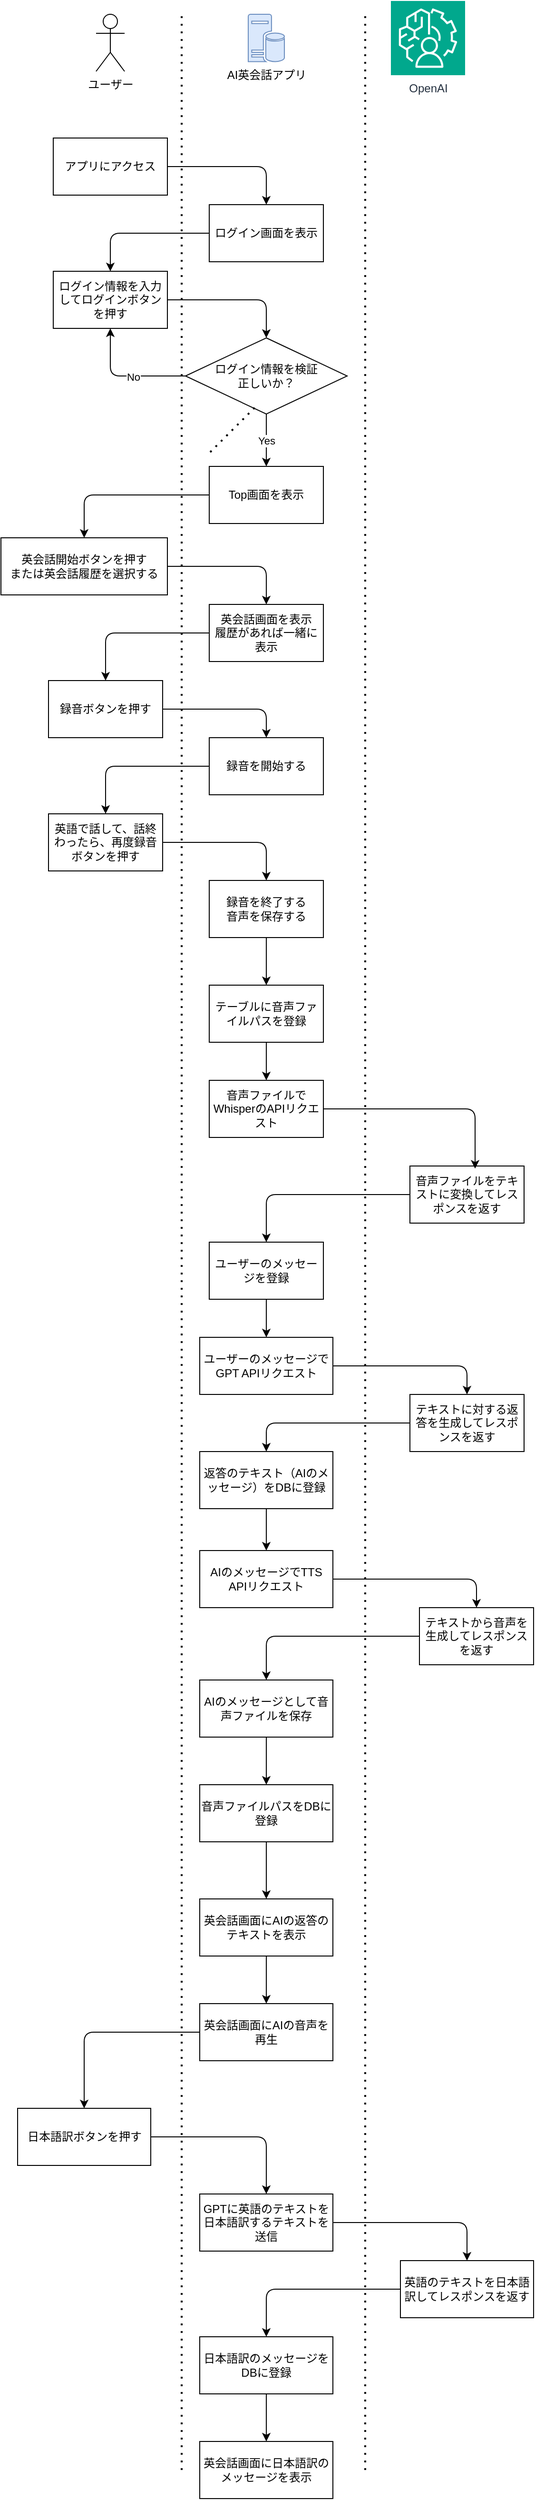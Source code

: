 <mxfile>
    <diagram id="cF9K66IAjeCxsP-ow8CW" name="ページ1">
        <mxGraphModel dx="410" dy="414" grid="1" gridSize="10" guides="1" tooltips="1" connect="1" arrows="1" fold="1" page="1" pageScale="1" pageWidth="827" pageHeight="1169" math="0" shadow="0">
            <root>
                <mxCell id="0"/>
                <mxCell id="1" parent="0"/>
                <mxCell id="2" value="ユーザー" style="shape=umlActor;verticalLabelPosition=bottom;verticalAlign=top;html=1;outlineConnect=0;" parent="1" vertex="1">
                    <mxGeometry x="130" y="110" width="30" height="60" as="geometry"/>
                </mxCell>
                <mxCell id="3" value="AI英会話アプリ" style="sketch=0;pointerEvents=1;shadow=0;dashed=0;html=1;strokeColor=#6c8ebf;labelPosition=center;verticalLabelPosition=bottom;verticalAlign=top;align=center;fillColor=#dae8fc;shape=mxgraph.mscae.enterprise.database_server" parent="1" vertex="1">
                    <mxGeometry x="290" y="110" width="38" height="50" as="geometry"/>
                </mxCell>
                <mxCell id="4" value="OpenAI" style="sketch=0;points=[[0,0,0],[0.25,0,0],[0.5,0,0],[0.75,0,0],[1,0,0],[0,1,0],[0.25,1,0],[0.5,1,0],[0.75,1,0],[1,1,0],[0,0.25,0],[0,0.5,0],[0,0.75,0],[1,0.25,0],[1,0.5,0],[1,0.75,0]];outlineConnect=0;fontColor=#232F3E;fillColor=#01A88D;strokeColor=#ffffff;dashed=0;verticalLabelPosition=bottom;verticalAlign=top;align=center;html=1;fontSize=12;fontStyle=0;aspect=fixed;shape=mxgraph.aws4.resourceIcon;resIcon=mxgraph.aws4.augmented_ai;" parent="1" vertex="1">
                    <mxGeometry x="440" y="96" width="78" height="78" as="geometry"/>
                </mxCell>
                <mxCell id="10" style="edgeStyle=orthogonalEdgeStyle;html=1;entryX=0.5;entryY=0;entryDx=0;entryDy=0;" parent="1" source="8" target="9" edge="1">
                    <mxGeometry relative="1" as="geometry"/>
                </mxCell>
                <mxCell id="8" value="アプリにアクセス" style="rounded=0;whiteSpace=wrap;html=1;" parent="1" vertex="1">
                    <mxGeometry x="85" y="240" width="120" height="60" as="geometry"/>
                </mxCell>
                <mxCell id="12" style="edgeStyle=orthogonalEdgeStyle;html=1;entryX=0.5;entryY=0;entryDx=0;entryDy=0;" parent="1" source="9" target="11" edge="1">
                    <mxGeometry relative="1" as="geometry"/>
                </mxCell>
                <mxCell id="9" value="ログイン画面を表示" style="rounded=0;whiteSpace=wrap;html=1;" parent="1" vertex="1">
                    <mxGeometry x="249" y="310" width="120" height="60" as="geometry"/>
                </mxCell>
                <mxCell id="14" style="edgeStyle=orthogonalEdgeStyle;html=1;entryX=0.5;entryY=0;entryDx=0;entryDy=0;" parent="1" source="11" target="13" edge="1">
                    <mxGeometry relative="1" as="geometry"/>
                </mxCell>
                <mxCell id="11" value="ログイン情報を入力してログインボタンを押す" style="rounded=0;whiteSpace=wrap;html=1;" parent="1" vertex="1">
                    <mxGeometry x="85" y="380" width="120" height="60" as="geometry"/>
                </mxCell>
                <mxCell id="16" value="Yes" style="edgeStyle=orthogonalEdgeStyle;html=1;entryX=0.5;entryY=0;entryDx=0;entryDy=0;" parent="1" source="13" target="15" edge="1">
                    <mxGeometry x="0.018" relative="1" as="geometry">
                        <mxPoint as="offset"/>
                    </mxGeometry>
                </mxCell>
                <mxCell id="17" style="edgeStyle=orthogonalEdgeStyle;html=1;exitX=0;exitY=0.5;exitDx=0;exitDy=0;" parent="1" source="13" target="11" edge="1">
                    <mxGeometry relative="1" as="geometry"/>
                </mxCell>
                <mxCell id="18" value="No" style="edgeLabel;html=1;align=center;verticalAlign=middle;resizable=0;points=[];" parent="17" vertex="1" connectable="0">
                    <mxGeometry x="-0.146" y="1" relative="1" as="geometry">
                        <mxPoint as="offset"/>
                    </mxGeometry>
                </mxCell>
                <mxCell id="13" value="ログイン情報を検証&lt;br&gt;正しいか？" style="rhombus;whiteSpace=wrap;html=1;" parent="1" vertex="1">
                    <mxGeometry x="224" y="450" width="170" height="80" as="geometry"/>
                </mxCell>
                <mxCell id="23" style="edgeStyle=orthogonalEdgeStyle;html=1;entryX=0.5;entryY=0;entryDx=0;entryDy=0;" parent="1" source="15" target="22" edge="1">
                    <mxGeometry relative="1" as="geometry"/>
                </mxCell>
                <mxCell id="15" value="Top画面を表示" style="rounded=0;whiteSpace=wrap;html=1;" parent="1" vertex="1">
                    <mxGeometry x="249" y="585" width="120" height="60" as="geometry"/>
                </mxCell>
                <mxCell id="19" value="" style="endArrow=none;dashed=1;html=1;dashPattern=1 3;strokeWidth=2;" parent="1" edge="1">
                    <mxGeometry width="50" height="50" relative="1" as="geometry">
                        <mxPoint x="250" y="570" as="sourcePoint"/>
                        <mxPoint x="300" y="520" as="targetPoint"/>
                    </mxGeometry>
                </mxCell>
                <mxCell id="20" value="" style="endArrow=none;dashed=1;html=1;dashPattern=1 3;strokeWidth=2;" parent="1" edge="1">
                    <mxGeometry width="50" height="50" relative="1" as="geometry">
                        <mxPoint x="220" y="2690" as="sourcePoint"/>
                        <mxPoint x="220" y="110" as="targetPoint"/>
                    </mxGeometry>
                </mxCell>
                <mxCell id="21" value="" style="endArrow=none;dashed=1;html=1;dashPattern=1 3;strokeWidth=2;" parent="1" edge="1">
                    <mxGeometry width="50" height="50" relative="1" as="geometry">
                        <mxPoint x="413" y="2690" as="sourcePoint"/>
                        <mxPoint x="413" y="110" as="targetPoint"/>
                    </mxGeometry>
                </mxCell>
                <mxCell id="25" style="edgeStyle=orthogonalEdgeStyle;html=1;" parent="1" source="22" target="24" edge="1">
                    <mxGeometry relative="1" as="geometry"/>
                </mxCell>
                <mxCell id="22" value="英会話開始ボタンを押す&lt;br&gt;または英会話履歴を選択する" style="rounded=0;whiteSpace=wrap;html=1;" parent="1" vertex="1">
                    <mxGeometry x="30" y="660" width="175" height="60" as="geometry"/>
                </mxCell>
                <mxCell id="27" style="edgeStyle=orthogonalEdgeStyle;html=1;" parent="1" source="24" target="26" edge="1">
                    <mxGeometry relative="1" as="geometry"/>
                </mxCell>
                <mxCell id="24" value="英会話画面を表示&lt;br&gt;履歴があれば一緒に表示" style="rounded=0;whiteSpace=wrap;html=1;" parent="1" vertex="1">
                    <mxGeometry x="249" y="730" width="120" height="60" as="geometry"/>
                </mxCell>
                <mxCell id="29" style="edgeStyle=orthogonalEdgeStyle;html=1;entryX=0.5;entryY=0;entryDx=0;entryDy=0;" parent="1" source="26" target="28" edge="1">
                    <mxGeometry relative="1" as="geometry"/>
                </mxCell>
                <mxCell id="26" value="録音ボタンを押す" style="rounded=0;whiteSpace=wrap;html=1;" parent="1" vertex="1">
                    <mxGeometry x="80" y="810" width="120" height="60" as="geometry"/>
                </mxCell>
                <mxCell id="31" style="edgeStyle=orthogonalEdgeStyle;html=1;entryX=0.5;entryY=0;entryDx=0;entryDy=0;" parent="1" source="28" target="30" edge="1">
                    <mxGeometry relative="1" as="geometry"/>
                </mxCell>
                <mxCell id="28" value="録音を開始する" style="rounded=0;whiteSpace=wrap;html=1;" parent="1" vertex="1">
                    <mxGeometry x="249" y="870" width="120" height="60" as="geometry"/>
                </mxCell>
                <mxCell id="33" style="edgeStyle=orthogonalEdgeStyle;html=1;entryX=0.5;entryY=0;entryDx=0;entryDy=0;" parent="1" source="30" target="32" edge="1">
                    <mxGeometry relative="1" as="geometry"/>
                </mxCell>
                <mxCell id="30" value="英語で話して、話終わったら、再度録音ボタンを押す" style="rounded=0;whiteSpace=wrap;html=1;" parent="1" vertex="1">
                    <mxGeometry x="80" y="950" width="120" height="60" as="geometry"/>
                </mxCell>
                <mxCell id="35" style="edgeStyle=orthogonalEdgeStyle;html=1;entryX=0.5;entryY=0;entryDx=0;entryDy=0;" parent="1" source="32" target="34" edge="1">
                    <mxGeometry relative="1" as="geometry"/>
                </mxCell>
                <mxCell id="32" value="録音を終了する&lt;br&gt;音声を保存する" style="rounded=0;whiteSpace=wrap;html=1;" parent="1" vertex="1">
                    <mxGeometry x="249" y="1020" width="120" height="60" as="geometry"/>
                </mxCell>
                <mxCell id="37" style="edgeStyle=orthogonalEdgeStyle;html=1;entryX=0.5;entryY=0;entryDx=0;entryDy=0;" parent="1" source="34" target="36" edge="1">
                    <mxGeometry relative="1" as="geometry"/>
                </mxCell>
                <mxCell id="34" value="テーブルに音声ファイルパスを登録" style="rounded=0;whiteSpace=wrap;html=1;" parent="1" vertex="1">
                    <mxGeometry x="249" y="1130" width="120" height="60" as="geometry"/>
                </mxCell>
                <mxCell id="36" value="音声ファイルでWhisperのAPIリクエスト" style="rounded=0;whiteSpace=wrap;html=1;" parent="1" vertex="1">
                    <mxGeometry x="249" y="1230" width="120" height="60" as="geometry"/>
                </mxCell>
                <mxCell id="41" style="edgeStyle=orthogonalEdgeStyle;html=1;entryX=0.5;entryY=0;entryDx=0;entryDy=0;" parent="1" source="38" target="40" edge="1">
                    <mxGeometry relative="1" as="geometry"/>
                </mxCell>
                <mxCell id="38" value="音声ファイルをテキストに変換してレスポンスを返す" style="rounded=0;whiteSpace=wrap;html=1;" parent="1" vertex="1">
                    <mxGeometry x="460" y="1320" width="120" height="60" as="geometry"/>
                </mxCell>
                <mxCell id="39" style="edgeStyle=orthogonalEdgeStyle;html=1;entryX=0.571;entryY=0.046;entryDx=0;entryDy=0;entryPerimeter=0;" parent="1" source="36" target="38" edge="1">
                    <mxGeometry relative="1" as="geometry"/>
                </mxCell>
                <mxCell id="45" style="edgeStyle=orthogonalEdgeStyle;html=1;entryX=0.5;entryY=0;entryDx=0;entryDy=0;" parent="1" source="40" target="42" edge="1">
                    <mxGeometry relative="1" as="geometry"/>
                </mxCell>
                <mxCell id="40" value="ユーザーのメッセージを登録" style="rounded=0;whiteSpace=wrap;html=1;" parent="1" vertex="1">
                    <mxGeometry x="249" y="1400" width="120" height="60" as="geometry"/>
                </mxCell>
                <mxCell id="46" style="edgeStyle=orthogonalEdgeStyle;html=1;entryX=0.5;entryY=0;entryDx=0;entryDy=0;" parent="1" source="42" target="43" edge="1">
                    <mxGeometry relative="1" as="geometry"/>
                </mxCell>
                <mxCell id="42" value="ユーザーのメッセージでGPT APIリクエスト" style="rounded=0;whiteSpace=wrap;html=1;" parent="1" vertex="1">
                    <mxGeometry x="239" y="1500" width="140" height="60" as="geometry"/>
                </mxCell>
                <mxCell id="50" style="edgeStyle=orthogonalEdgeStyle;html=1;entryX=0.5;entryY=0;entryDx=0;entryDy=0;" parent="1" source="43" target="47" edge="1">
                    <mxGeometry relative="1" as="geometry"/>
                </mxCell>
                <mxCell id="43" value="テキストに対する返答を生成してレスポンスを返す" style="rounded=0;whiteSpace=wrap;html=1;" parent="1" vertex="1">
                    <mxGeometry x="460" y="1560" width="120" height="60" as="geometry"/>
                </mxCell>
                <mxCell id="51" style="edgeStyle=orthogonalEdgeStyle;html=1;entryX=0.5;entryY=0;entryDx=0;entryDy=0;" parent="1" source="47" target="48" edge="1">
                    <mxGeometry relative="1" as="geometry"/>
                </mxCell>
                <mxCell id="47" value="返答のテキ&lt;span style=&quot;font-family: monospace; font-size: 0px; text-align: start; text-wrap: nowrap;&quot;&gt;%3CmxGraphModel%3E%3Croot%3E%3CmxCell%20id%3D%220%22%2F%3E%3CmxCell%20id%3D%221%22%20parent%3D%220%22%2F%3E%3CmxCell%20id%3D%222%22%20value%3D%22%E3%83%A6%E3%83%BC%E3%82%B6%E3%83%BC%E3%81%AE%E3%83%A1%E3%83%83%E3%82%BB%E3%83%BC%E3%82%B8%E3%81%A7GPT%20API%E3%83%AA%E3%82%AF%E3%82%A8%E3%82%B9%E3%83%88%22%20style%3D%22rounded%3D0%3BwhiteSpace%3Dwrap%3Bhtml%3D1%3B%22%20vertex%3D%221%22%20parent%3D%221%22%3E%3CmxGeometry%20x%3D%22239%22%20y%3D%221500%22%20width%3D%22140%22%20height%3D%2260%22%20as%3D%22geometry%22%2F%3E%3C%2FmxCell%3E%3C%2Froot%3E%3C%2FmxGraphModel%3E&lt;/span&gt;スト（AIのメッセージ）をDBに登録" style="rounded=0;whiteSpace=wrap;html=1;" parent="1" vertex="1">
                    <mxGeometry x="239" y="1620" width="140" height="60" as="geometry"/>
                </mxCell>
                <mxCell id="52" style="edgeStyle=orthogonalEdgeStyle;html=1;entryX=0.5;entryY=0;entryDx=0;entryDy=0;" parent="1" source="48" target="49" edge="1">
                    <mxGeometry relative="1" as="geometry"/>
                </mxCell>
                <mxCell id="48" value="&lt;span style=&quot;font-family: monospace; font-size: 0px; text-align: start; text-wrap: nowrap;&quot;&gt;%3CmxGraphModel%3E%3Croot%3E%3CmxCell%20id%3D%220%22%2F%3E%3CmxCell%20id%3D%221%22%20parent%3D%220%22%2F%3E%3CmxCell%20id%3D%222%22%20value%3D%22%E3%83%A6%E3%83%BC%E3%82%B6%E3%83%BC%E3%81%AE%E3%83%A1%E3%83%83%E3%82%BB%E3%83%BC%E3%82%B8%E3%81%A7GPT%20API%E3%83%AA%E3%82%AF%E3%82%A8%E3%82%B9%E3%83%88%22%20style%3D%22rounded%3D0%3BwhiteSpace%3Dwrap%3Bhtml%3D1%3B%22%20vertex%3D%221%22%20parent%3D%221%22%3E%3CmxGeometry%20x%3D%22239%22%20y%3D%221500%22%20width%3D%22140%22%20height%3D%2260%22%20as%3D%22geometry%22%2F%3E%3C%2FmxCell%3E%3C%2Froot%3E%3C%2FmxGra&lt;/span&gt;AIのメッセージでTTS APIリクエスト" style="rounded=0;whiteSpace=wrap;html=1;" parent="1" vertex="1">
                    <mxGeometry x="239" y="1724" width="140" height="60" as="geometry"/>
                </mxCell>
                <mxCell id="54" style="edgeStyle=orthogonalEdgeStyle;html=1;entryX=0.5;entryY=0;entryDx=0;entryDy=0;" parent="1" source="49" target="53" edge="1">
                    <mxGeometry relative="1" as="geometry"/>
                </mxCell>
                <mxCell id="49" value="テキストから音声を生成してレスポンスを返す" style="rounded=0;whiteSpace=wrap;html=1;" parent="1" vertex="1">
                    <mxGeometry x="470" y="1784" width="120" height="60" as="geometry"/>
                </mxCell>
                <mxCell id="56" style="edgeStyle=orthogonalEdgeStyle;html=1;entryX=0.5;entryY=0;entryDx=0;entryDy=0;" parent="1" source="53" target="55" edge="1">
                    <mxGeometry relative="1" as="geometry"/>
                </mxCell>
                <mxCell id="53" value="&lt;span style=&quot;font-family: monospace; font-size: 0px; text-align: start; text-wrap: nowrap;&quot;&gt;%3CmxGraphModel%3E%3Croot%3E%3CmxCell%20id%3D%220%22%2F%3E%3CmxCell%20id%3D%221%22%20parent%3D%220%22%2F%3E%3CmxCell%20id%3D%222%22%20value%3D%22%E3%83%A6%E3%83%BC%E3%82%B6%E3%83%BC%E3%81%AE%E3%83%A1%E3%83%83%E3%82%BB%E3%83%BC%E3%82%B8%E3%81%A7GPT%20API%E3%83%AA%E3%82%AF%E3%82%A8%E3%82%B9%E3%83%88%22%20style%3D%22rounded%3D0%3BwhiteSpace%3Dwrap%3Bhtml%3D1%3B%22%20vertex%3D%221%22%20parent%3D%221%22%3E%3CmxGeometry%20x%3D%22239%22%20y%3D%221500%22%20width%3D%22140%22%20height%3D%2260%22%20as%3D%22geometry%22%2F%3E%3C%2FmxCell%3E%3C%2Froot%3E%3C%2FmxGra&lt;/span&gt;AIのメッセージとして音声ファイルを保存" style="rounded=0;whiteSpace=wrap;html=1;" parent="1" vertex="1">
                    <mxGeometry x="239" y="1860" width="140" height="60" as="geometry"/>
                </mxCell>
                <mxCell id="59" style="edgeStyle=orthogonalEdgeStyle;html=1;entryX=0.5;entryY=0;entryDx=0;entryDy=0;" parent="1" source="55" target="57" edge="1">
                    <mxGeometry relative="1" as="geometry"/>
                </mxCell>
                <mxCell id="55" value="音声ファイルパスをDBに登録" style="rounded=0;whiteSpace=wrap;html=1;" parent="1" vertex="1">
                    <mxGeometry x="239" y="1970" width="140" height="60" as="geometry"/>
                </mxCell>
                <mxCell id="60" style="edgeStyle=orthogonalEdgeStyle;html=1;entryX=0.5;entryY=0;entryDx=0;entryDy=0;" parent="1" source="57" target="58" edge="1">
                    <mxGeometry relative="1" as="geometry"/>
                </mxCell>
                <mxCell id="57" value="英会話画面にAIの返答のテキストを表示" style="rounded=0;whiteSpace=wrap;html=1;" parent="1" vertex="1">
                    <mxGeometry x="239" y="2090" width="140" height="60" as="geometry"/>
                </mxCell>
                <mxCell id="63" style="edgeStyle=orthogonalEdgeStyle;html=1;entryX=0.5;entryY=0;entryDx=0;entryDy=0;" parent="1" source="58" target="61" edge="1">
                    <mxGeometry relative="1" as="geometry"/>
                </mxCell>
                <mxCell id="58" value="英会話画面にAIの音声を再生" style="rounded=0;whiteSpace=wrap;html=1;" parent="1" vertex="1">
                    <mxGeometry x="239" y="2200" width="140" height="60" as="geometry"/>
                </mxCell>
                <mxCell id="65" style="edgeStyle=orthogonalEdgeStyle;html=1;entryX=0.5;entryY=0;entryDx=0;entryDy=0;" parent="1" source="61" target="64" edge="1">
                    <mxGeometry relative="1" as="geometry"/>
                </mxCell>
                <mxCell id="61" value="日本語訳ボタンを押す" style="rounded=0;whiteSpace=wrap;html=1;" parent="1" vertex="1">
                    <mxGeometry x="47.5" y="2310" width="140" height="60" as="geometry"/>
                </mxCell>
                <mxCell id="67" style="edgeStyle=orthogonalEdgeStyle;html=1;" parent="1" source="64" target="66" edge="1">
                    <mxGeometry relative="1" as="geometry"/>
                </mxCell>
                <mxCell id="64" value="GPTに英語のテキストを日本語訳するテキストを送信" style="rounded=0;whiteSpace=wrap;html=1;" parent="1" vertex="1">
                    <mxGeometry x="239" y="2400" width="140" height="60" as="geometry"/>
                </mxCell>
                <mxCell id="69" style="edgeStyle=orthogonalEdgeStyle;html=1;" parent="1" source="66" target="68" edge="1">
                    <mxGeometry relative="1" as="geometry"/>
                </mxCell>
                <mxCell id="66" value="英語のテキストを日本語訳してレスポンスを返す" style="rounded=0;whiteSpace=wrap;html=1;" parent="1" vertex="1">
                    <mxGeometry x="450" y="2470" width="140" height="60" as="geometry"/>
                </mxCell>
                <mxCell id="71" style="edgeStyle=orthogonalEdgeStyle;html=1;entryX=0.5;entryY=0;entryDx=0;entryDy=0;" parent="1" source="68" target="70" edge="1">
                    <mxGeometry relative="1" as="geometry"/>
                </mxCell>
                <mxCell id="68" value="日本語訳のメッセージをDBに登録" style="rounded=0;whiteSpace=wrap;html=1;" parent="1" vertex="1">
                    <mxGeometry x="239" y="2550" width="140" height="60" as="geometry"/>
                </mxCell>
                <mxCell id="70" value="英会話画面に日本語訳のメッセージを表示" style="rounded=0;whiteSpace=wrap;html=1;" parent="1" vertex="1">
                    <mxGeometry x="239" y="2660" width="140" height="60" as="geometry"/>
                </mxCell>
            </root>
        </mxGraphModel>
    </diagram>
</mxfile>
